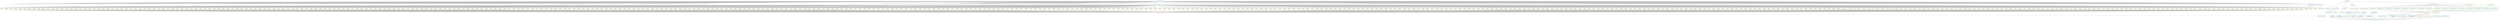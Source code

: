 digraph snakemake_dag {
    graph[bgcolor=white, margin=0];
    node[shape=box, style=rounded, fontname=sans,                 fontsize=10, penwidth=2];
    edge[penwidth=2, color=grey];
	0[label = "final", color = "0.43 0.6 0.85", style="rounded"];
	1[label = "treeify\ncell_line: artificial", color = "0.56 0.6 0.85", style="rounded"];
	2[label = "run_artificial", color = "0.22 0.6 0.85", style="rounded"];
	3[label = "prepare_artificial", color = "0.50 0.6 0.85", style="rounded"];
	4[label = "uncompress", color = "0.00 0.6 0.85", style="rounded"];
	5[label = "prepare_artificial_calibrate", color = "0.54 0.6 0.85", style="rounded"];
	6[label = "treeify\ncell_line: artificial_calibrate", color = "0.56 0.6 0.85", style="rounded"];
	7[label = "run_multovl_on_artificial", color = "0.59 0.6 0.85", style="rounded"];
	8[label = "ologram_depth_analysis_plot", color = "0.38 0.6 0.85", style="rounded"];
	9[label = "ologram_depth_analysis", color = "0.20 0.6 0.85", style="rounded"];
	10[label = "depth_minibatch_small", color = "0.49 0.6 0.85", style="rounded"];
	11[label = "prepare_artificial_fine", color = "0.52 0.6 0.85", style="rounded"];
	12[label = "depth_minibatch_medium", color = "0.65 0.6 0.85", style="rounded"];
	13[label = "depth_minibatch_large", color = "0.29 0.6 0.85", style="rounded"];
	14[label = "depth_merge_runs", color = "0.02 0.6 0.85", style="rounded"];
	15[label = "depth_true\ni: 0", color = "0.13 0.6 0.85", style="rounded"];
	16[label = "depth_true\ni: 1", color = "0.13 0.6 0.85", style="rounded"];
	17[label = "depth_true\ni: 2", color = "0.13 0.6 0.85", style="rounded"];
	18[label = "depth_true\ni: 3", color = "0.13 0.6 0.85", style="rounded"];
	19[label = "depth_true\ni: 4", color = "0.13 0.6 0.85", style="rounded"];
	20[label = "depth_true\ni: 5", color = "0.13 0.6 0.85", style="rounded"];
	21[label = "depth_true\ni: 6", color = "0.13 0.6 0.85", style="rounded"];
	22[label = "depth_true\ni: 7", color = "0.13 0.6 0.85", style="rounded"];
	23[label = "depth_true\ni: 8", color = "0.13 0.6 0.85", style="rounded"];
	24[label = "depth_true\ni: 9", color = "0.13 0.6 0.85", style="rounded"];
	25[label = "depth_true\ni: 10", color = "0.13 0.6 0.85", style="rounded"];
	26[label = "depth_true\ni: 11", color = "0.13 0.6 0.85", style="rounded"];
	27[label = "depth_true\ni: 12", color = "0.13 0.6 0.85", style="rounded"];
	28[label = "depth_true\ni: 13", color = "0.13 0.6 0.85", style="rounded"];
	29[label = "depth_true\ni: 14", color = "0.13 0.6 0.85", style="rounded"];
	30[label = "depth_true\ni: 15", color = "0.13 0.6 0.85", style="rounded"];
	31[label = "depth_true\ni: 16", color = "0.13 0.6 0.85", style="rounded"];
	32[label = "depth_true\ni: 17", color = "0.13 0.6 0.85", style="rounded"];
	33[label = "depth_true\ni: 18", color = "0.13 0.6 0.85", style="rounded"];
	34[label = "depth_true\ni: 19", color = "0.13 0.6 0.85", style="rounded"];
	35[label = "depth_true\ni: 20", color = "0.13 0.6 0.85", style="rounded"];
	36[label = "depth_true\ni: 21", color = "0.13 0.6 0.85", style="rounded"];
	37[label = "depth_true\ni: 22", color = "0.13 0.6 0.85", style="rounded"];
	38[label = "depth_true\ni: 23", color = "0.13 0.6 0.85", style="rounded"];
	39[label = "depth_true\ni: 24", color = "0.13 0.6 0.85", style="rounded"];
	40[label = "depth_true\ni: 25", color = "0.13 0.6 0.85", style="rounded"];
	41[label = "depth_true\ni: 26", color = "0.13 0.6 0.85", style="rounded"];
	42[label = "depth_true\ni: 27", color = "0.13 0.6 0.85", style="rounded"];
	43[label = "depth_true\ni: 28", color = "0.13 0.6 0.85", style="rounded"];
	44[label = "depth_true\ni: 29", color = "0.13 0.6 0.85", style="rounded"];
	45[label = "depth_true\ni: 30", color = "0.13 0.6 0.85", style="rounded"];
	46[label = "depth_true\ni: 31", color = "0.13 0.6 0.85", style="rounded"];
	47[label = "depth_true\ni: 32", color = "0.13 0.6 0.85", style="rounded"];
	48[label = "depth_true\ni: 33", color = "0.13 0.6 0.85", style="rounded"];
	49[label = "depth_true\ni: 34", color = "0.13 0.6 0.85", style="rounded"];
	50[label = "depth_true\ni: 35", color = "0.13 0.6 0.85", style="rounded"];
	51[label = "depth_true\ni: 36", color = "0.13 0.6 0.85", style="rounded"];
	52[label = "depth_true\ni: 37", color = "0.13 0.6 0.85", style="rounded"];
	53[label = "depth_true\ni: 38", color = "0.13 0.6 0.85", style="rounded"];
	54[label = "depth_true\ni: 39", color = "0.13 0.6 0.85", style="rounded"];
	55[label = "depth_true\ni: 40", color = "0.13 0.6 0.85", style="rounded"];
	56[label = "depth_true\ni: 41", color = "0.13 0.6 0.85", style="rounded"];
	57[label = "depth_true\ni: 42", color = "0.13 0.6 0.85", style="rounded"];
	58[label = "depth_true\ni: 43", color = "0.13 0.6 0.85", style="rounded"];
	59[label = "depth_true\ni: 44", color = "0.13 0.6 0.85", style="rounded"];
	60[label = "depth_true\ni: 45", color = "0.13 0.6 0.85", style="rounded"];
	61[label = "depth_true\ni: 46", color = "0.13 0.6 0.85", style="rounded"];
	62[label = "depth_true\ni: 47", color = "0.13 0.6 0.85", style="rounded"];
	63[label = "depth_true\ni: 48", color = "0.13 0.6 0.85", style="rounded"];
	64[label = "depth_true\ni: 49", color = "0.13 0.6 0.85", style="rounded"];
	65[label = "depth_true\ni: 50", color = "0.13 0.6 0.85", style="rounded"];
	66[label = "depth_true\ni: 51", color = "0.13 0.6 0.85", style="rounded"];
	67[label = "depth_true\ni: 52", color = "0.13 0.6 0.85", style="rounded"];
	68[label = "depth_true\ni: 53", color = "0.13 0.6 0.85", style="rounded"];
	69[label = "depth_true\ni: 54", color = "0.13 0.6 0.85", style="rounded"];
	70[label = "depth_true\ni: 55", color = "0.13 0.6 0.85", style="rounded"];
	71[label = "depth_true\ni: 56", color = "0.13 0.6 0.85", style="rounded"];
	72[label = "depth_true\ni: 57", color = "0.13 0.6 0.85", style="rounded"];
	73[label = "depth_true\ni: 58", color = "0.13 0.6 0.85", style="rounded"];
	74[label = "depth_true\ni: 59", color = "0.13 0.6 0.85", style="rounded"];
	75[label = "depth_true\ni: 60", color = "0.13 0.6 0.85", style="rounded"];
	76[label = "depth_true\ni: 61", color = "0.13 0.6 0.85", style="rounded"];
	77[label = "depth_true\ni: 62", color = "0.13 0.6 0.85", style="rounded"];
	78[label = "depth_true\ni: 63", color = "0.13 0.6 0.85", style="rounded"];
	79[label = "depth_true\ni: 64", color = "0.13 0.6 0.85", style="rounded"];
	80[label = "depth_true\ni: 65", color = "0.13 0.6 0.85", style="rounded"];
	81[label = "depth_true\ni: 66", color = "0.13 0.6 0.85", style="rounded"];
	82[label = "depth_true\ni: 67", color = "0.13 0.6 0.85", style="rounded"];
	83[label = "depth_true\ni: 68", color = "0.13 0.6 0.85", style="rounded"];
	84[label = "depth_true\ni: 69", color = "0.13 0.6 0.85", style="rounded"];
	85[label = "depth_true\ni: 70", color = "0.13 0.6 0.85", style="rounded"];
	86[label = "depth_true\ni: 71", color = "0.13 0.6 0.85", style="rounded"];
	87[label = "depth_true\ni: 72", color = "0.13 0.6 0.85", style="rounded"];
	88[label = "depth_true\ni: 73", color = "0.13 0.6 0.85", style="rounded"];
	89[label = "depth_true\ni: 74", color = "0.13 0.6 0.85", style="rounded"];
	90[label = "depth_true\ni: 75", color = "0.13 0.6 0.85", style="rounded"];
	91[label = "depth_true\ni: 76", color = "0.13 0.6 0.85", style="rounded"];
	92[label = "depth_true\ni: 77", color = "0.13 0.6 0.85", style="rounded"];
	93[label = "depth_true\ni: 78", color = "0.13 0.6 0.85", style="rounded"];
	94[label = "depth_true\ni: 79", color = "0.13 0.6 0.85", style="rounded"];
	95[label = "depth_true\ni: 80", color = "0.13 0.6 0.85", style="rounded"];
	96[label = "depth_true\ni: 81", color = "0.13 0.6 0.85", style="rounded"];
	97[label = "depth_true\ni: 82", color = "0.13 0.6 0.85", style="rounded"];
	98[label = "depth_true\ni: 83", color = "0.13 0.6 0.85", style="rounded"];
	99[label = "depth_true\ni: 84", color = "0.13 0.6 0.85", style="rounded"];
	100[label = "depth_true\ni: 85", color = "0.13 0.6 0.85", style="rounded"];
	101[label = "depth_true\ni: 86", color = "0.13 0.6 0.85", style="rounded"];
	102[label = "depth_true\ni: 87", color = "0.13 0.6 0.85", style="rounded"];
	103[label = "depth_true\ni: 88", color = "0.13 0.6 0.85", style="rounded"];
	104[label = "depth_true\ni: 89", color = "0.13 0.6 0.85", style="rounded"];
	105[label = "depth_true\ni: 90", color = "0.13 0.6 0.85", style="rounded"];
	106[label = "depth_true\ni: 91", color = "0.13 0.6 0.85", style="rounded"];
	107[label = "depth_true\ni: 92", color = "0.13 0.6 0.85", style="rounded"];
	108[label = "depth_true\ni: 93", color = "0.13 0.6 0.85", style="rounded"];
	109[label = "depth_true\ni: 94", color = "0.13 0.6 0.85", style="rounded"];
	110[label = "depth_true\ni: 95", color = "0.13 0.6 0.85", style="rounded"];
	111[label = "depth_true\ni: 96", color = "0.13 0.6 0.85", style="rounded"];
	112[label = "depth_true\ni: 97", color = "0.13 0.6 0.85", style="rounded"];
	113[label = "depth_true\ni: 98", color = "0.13 0.6 0.85", style="rounded"];
	114[label = "depth_true\ni: 99", color = "0.13 0.6 0.85", style="rounded"];
	115[label = "depth_true\ni: 100", color = "0.13 0.6 0.85", style="rounded"];
	116[label = "depth_true\ni: 101", color = "0.13 0.6 0.85", style="rounded"];
	117[label = "depth_true\ni: 102", color = "0.13 0.6 0.85", style="rounded"];
	118[label = "depth_true\ni: 103", color = "0.13 0.6 0.85", style="rounded"];
	119[label = "depth_true\ni: 104", color = "0.13 0.6 0.85", style="rounded"];
	120[label = "depth_true\ni: 105", color = "0.13 0.6 0.85", style="rounded"];
	121[label = "depth_true\ni: 106", color = "0.13 0.6 0.85", style="rounded"];
	122[label = "depth_true\ni: 107", color = "0.13 0.6 0.85", style="rounded"];
	123[label = "depth_true\ni: 108", color = "0.13 0.6 0.85", style="rounded"];
	124[label = "depth_true\ni: 109", color = "0.13 0.6 0.85", style="rounded"];
	125[label = "depth_true\ni: 110", color = "0.13 0.6 0.85", style="rounded"];
	126[label = "depth_true\ni: 111", color = "0.13 0.6 0.85", style="rounded"];
	127[label = "depth_true\ni: 112", color = "0.13 0.6 0.85", style="rounded"];
	128[label = "depth_true\ni: 113", color = "0.13 0.6 0.85", style="rounded"];
	129[label = "depth_true\ni: 114", color = "0.13 0.6 0.85", style="rounded"];
	130[label = "depth_true\ni: 115", color = "0.13 0.6 0.85", style="rounded"];
	131[label = "depth_true\ni: 116", color = "0.13 0.6 0.85", style="rounded"];
	132[label = "depth_true\ni: 117", color = "0.13 0.6 0.85", style="rounded"];
	133[label = "depth_true\ni: 118", color = "0.13 0.6 0.85", style="rounded"];
	134[label = "depth_true\ni: 119", color = "0.13 0.6 0.85", style="rounded"];
	135[label = "depth_true\ni: 120", color = "0.13 0.6 0.85", style="rounded"];
	136[label = "depth_true\ni: 121", color = "0.13 0.6 0.85", style="rounded"];
	137[label = "depth_true\ni: 122", color = "0.13 0.6 0.85", style="rounded"];
	138[label = "depth_true\ni: 123", color = "0.13 0.6 0.85", style="rounded"];
	139[label = "depth_true\ni: 124", color = "0.13 0.6 0.85", style="rounded"];
	140[label = "depth_true\ni: 125", color = "0.13 0.6 0.85", style="rounded"];
	141[label = "depth_true\ni: 126", color = "0.13 0.6 0.85", style="rounded"];
	142[label = "depth_true\ni: 127", color = "0.13 0.6 0.85", style="rounded"];
	143[label = "depth_true\ni: 128", color = "0.13 0.6 0.85", style="rounded"];
	144[label = "depth_true\ni: 129", color = "0.13 0.6 0.85", style="rounded"];
	145[label = "depth_true\ni: 130", color = "0.13 0.6 0.85", style="rounded"];
	146[label = "depth_true\ni: 131", color = "0.13 0.6 0.85", style="rounded"];
	147[label = "depth_true\ni: 132", color = "0.13 0.6 0.85", style="rounded"];
	148[label = "depth_true\ni: 133", color = "0.13 0.6 0.85", style="rounded"];
	149[label = "depth_true\ni: 134", color = "0.13 0.6 0.85", style="rounded"];
	150[label = "depth_true\ni: 135", color = "0.13 0.6 0.85", style="rounded"];
	151[label = "depth_true\ni: 136", color = "0.13 0.6 0.85", style="rounded"];
	152[label = "depth_true\ni: 137", color = "0.13 0.6 0.85", style="rounded"];
	153[label = "depth_true\ni: 138", color = "0.13 0.6 0.85", style="rounded"];
	154[label = "depth_true\ni: 139", color = "0.13 0.6 0.85", style="rounded"];
	155[label = "depth_true\ni: 140", color = "0.13 0.6 0.85", style="rounded"];
	156[label = "depth_true\ni: 141", color = "0.13 0.6 0.85", style="rounded"];
	157[label = "depth_true\ni: 142", color = "0.13 0.6 0.85", style="rounded"];
	158[label = "depth_true\ni: 143", color = "0.13 0.6 0.85", style="rounded"];
	159[label = "depth_true\ni: 144", color = "0.13 0.6 0.85", style="rounded"];
	160[label = "depth_true\ni: 145", color = "0.13 0.6 0.85", style="rounded"];
	161[label = "depth_true\ni: 146", color = "0.13 0.6 0.85", style="rounded"];
	162[label = "depth_true\ni: 147", color = "0.13 0.6 0.85", style="rounded"];
	163[label = "depth_true\ni: 148", color = "0.13 0.6 0.85", style="rounded"];
	164[label = "depth_true\ni: 149", color = "0.13 0.6 0.85", style="rounded"];
	165[label = "depth_true\ni: 150", color = "0.13 0.6 0.85", style="rounded"];
	166[label = "depth_true\ni: 151", color = "0.13 0.6 0.85", style="rounded"];
	167[label = "depth_true\ni: 152", color = "0.13 0.6 0.85", style="rounded"];
	168[label = "depth_true\ni: 153", color = "0.13 0.6 0.85", style="rounded"];
	169[label = "depth_true\ni: 154", color = "0.13 0.6 0.85", style="rounded"];
	170[label = "depth_true\ni: 155", color = "0.13 0.6 0.85", style="rounded"];
	171[label = "depth_true\ni: 156", color = "0.13 0.6 0.85", style="rounded"];
	172[label = "depth_true\ni: 157", color = "0.13 0.6 0.85", style="rounded"];
	173[label = "depth_true\ni: 158", color = "0.13 0.6 0.85", style="rounded"];
	174[label = "depth_true\ni: 159", color = "0.13 0.6 0.85", style="rounded"];
	175[label = "depth_true\ni: 160", color = "0.13 0.6 0.85", style="rounded"];
	176[label = "depth_true\ni: 161", color = "0.13 0.6 0.85", style="rounded"];
	177[label = "depth_true\ni: 162", color = "0.13 0.6 0.85", style="rounded"];
	178[label = "depth_true\ni: 163", color = "0.13 0.6 0.85", style="rounded"];
	179[label = "depth_true\ni: 164", color = "0.13 0.6 0.85", style="rounded"];
	180[label = "depth_true\ni: 165", color = "0.13 0.6 0.85", style="rounded"];
	181[label = "depth_true\ni: 166", color = "0.13 0.6 0.85", style="rounded"];
	182[label = "depth_true\ni: 167", color = "0.13 0.6 0.85", style="rounded"];
	183[label = "depth_true\ni: 168", color = "0.13 0.6 0.85", style="rounded"];
	184[label = "depth_true\ni: 169", color = "0.13 0.6 0.85", style="rounded"];
	185[label = "depth_true\ni: 170", color = "0.13 0.6 0.85", style="rounded"];
	186[label = "depth_true\ni: 171", color = "0.13 0.6 0.85", style="rounded"];
	187[label = "depth_true\ni: 172", color = "0.13 0.6 0.85", style="rounded"];
	188[label = "depth_true\ni: 173", color = "0.13 0.6 0.85", style="rounded"];
	189[label = "depth_true\ni: 174", color = "0.13 0.6 0.85", style="rounded"];
	190[label = "depth_true\ni: 175", color = "0.13 0.6 0.85", style="rounded"];
	191[label = "depth_true\ni: 176", color = "0.13 0.6 0.85", style="rounded"];
	192[label = "depth_true\ni: 177", color = "0.13 0.6 0.85", style="rounded"];
	193[label = "depth_true\ni: 178", color = "0.13 0.6 0.85", style="rounded"];
	194[label = "depth_true\ni: 179", color = "0.13 0.6 0.85", style="rounded"];
	195[label = "depth_true\ni: 180", color = "0.13 0.6 0.85", style="rounded"];
	196[label = "depth_true\ni: 181", color = "0.13 0.6 0.85", style="rounded"];
	197[label = "depth_true\ni: 182", color = "0.13 0.6 0.85", style="rounded"];
	198[label = "depth_true\ni: 183", color = "0.13 0.6 0.85", style="rounded"];
	199[label = "depth_true\ni: 184", color = "0.13 0.6 0.85", style="rounded"];
	200[label = "depth_true\ni: 185", color = "0.13 0.6 0.85", style="rounded"];
	201[label = "depth_true\ni: 186", color = "0.13 0.6 0.85", style="rounded"];
	202[label = "depth_true\ni: 187", color = "0.13 0.6 0.85", style="rounded"];
	203[label = "depth_true\ni: 188", color = "0.13 0.6 0.85", style="rounded"];
	204[label = "depth_true\ni: 189", color = "0.13 0.6 0.85", style="rounded"];
	205[label = "depth_true\ni: 190", color = "0.13 0.6 0.85", style="rounded"];
	206[label = "depth_true\ni: 191", color = "0.13 0.6 0.85", style="rounded"];
	207[label = "depth_true\ni: 192", color = "0.13 0.6 0.85", style="rounded"];
	208[label = "depth_true\ni: 193", color = "0.13 0.6 0.85", style="rounded"];
	209[label = "depth_true\ni: 194", color = "0.13 0.6 0.85", style="rounded"];
	210[label = "depth_true\ni: 195", color = "0.13 0.6 0.85", style="rounded"];
	211[label = "depth_true\ni: 196", color = "0.13 0.6 0.85", style="rounded"];
	212[label = "depth_true\ni: 197", color = "0.13 0.6 0.85", style="rounded"];
	213[label = "depth_true\ni: 198", color = "0.13 0.6 0.85", style="rounded"];
	214[label = "depth_true\ni: 199", color = "0.13 0.6 0.85", style="rounded"];
	215[label = "depth_true\ni: 200", color = "0.13 0.6 0.85", style="rounded"];
	216[label = "depth_true\ni: 201", color = "0.13 0.6 0.85", style="rounded"];
	217[label = "depth_true\ni: 202", color = "0.13 0.6 0.85", style="rounded"];
	218[label = "depth_true\ni: 203", color = "0.13 0.6 0.85", style="rounded"];
	219[label = "depth_true\ni: 204", color = "0.13 0.6 0.85", style="rounded"];
	220[label = "depth_true\ni: 205", color = "0.13 0.6 0.85", style="rounded"];
	221[label = "depth_true\ni: 206", color = "0.13 0.6 0.85", style="rounded"];
	222[label = "depth_true\ni: 207", color = "0.13 0.6 0.85", style="rounded"];
	223[label = "depth_true\ni: 208", color = "0.13 0.6 0.85", style="rounded"];
	224[label = "depth_true\ni: 209", color = "0.13 0.6 0.85", style="rounded"];
	225[label = "depth_true\ni: 210", color = "0.13 0.6 0.85", style="rounded"];
	226[label = "depth_true\ni: 211", color = "0.13 0.6 0.85", style="rounded"];
	227[label = "depth_true\ni: 212", color = "0.13 0.6 0.85", style="rounded"];
	228[label = "depth_true\ni: 213", color = "0.13 0.6 0.85", style="rounded"];
	229[label = "depth_true\ni: 214", color = "0.13 0.6 0.85", style="rounded"];
	230[label = "depth_true\ni: 215", color = "0.13 0.6 0.85", style="rounded"];
	231[label = "depth_true\ni: 216", color = "0.13 0.6 0.85", style="rounded"];
	232[label = "depth_true\ni: 217", color = "0.13 0.6 0.85", style="rounded"];
	233[label = "depth_true\ni: 218", color = "0.13 0.6 0.85", style="rounded"];
	234[label = "depth_true\ni: 219", color = "0.13 0.6 0.85", style="rounded"];
	235[label = "depth_true\ni: 220", color = "0.13 0.6 0.85", style="rounded"];
	236[label = "depth_true\ni: 221", color = "0.13 0.6 0.85", style="rounded"];
	237[label = "depth_true\ni: 222", color = "0.13 0.6 0.85", style="rounded"];
	238[label = "depth_true\ni: 223", color = "0.13 0.6 0.85", style="rounded"];
	239[label = "depth_true\ni: 224", color = "0.13 0.6 0.85", style="rounded"];
	240[label = "depth_true\ni: 225", color = "0.13 0.6 0.85", style="rounded"];
	241[label = "depth_true\ni: 226", color = "0.13 0.6 0.85", style="rounded"];
	242[label = "depth_true\ni: 227", color = "0.13 0.6 0.85", style="rounded"];
	243[label = "depth_true\ni: 228", color = "0.13 0.6 0.85", style="rounded"];
	244[label = "depth_true\ni: 229", color = "0.13 0.6 0.85", style="rounded"];
	245[label = "depth_true\ni: 230", color = "0.13 0.6 0.85", style="rounded"];
	246[label = "depth_true\ni: 231", color = "0.13 0.6 0.85", style="rounded"];
	247[label = "depth_true\ni: 232", color = "0.13 0.6 0.85", style="rounded"];
	248[label = "depth_true\ni: 233", color = "0.13 0.6 0.85", style="rounded"];
	249[label = "depth_true\ni: 234", color = "0.13 0.6 0.85", style="rounded"];
	250[label = "depth_true\ni: 235", color = "0.13 0.6 0.85", style="rounded"];
	251[label = "depth_true\ni: 236", color = "0.13 0.6 0.85", style="rounded"];
	252[label = "depth_true\ni: 237", color = "0.13 0.6 0.85", style="rounded"];
	253[label = "depth_true\ni: 238", color = "0.13 0.6 0.85", style="rounded"];
	254[label = "depth_true\ni: 239", color = "0.13 0.6 0.85", style="rounded"];
	255[label = "depth_true\ni: 240", color = "0.13 0.6 0.85", style="rounded"];
	256[label = "depth_true\ni: 241", color = "0.13 0.6 0.85", style="rounded"];
	257[label = "depth_true\ni: 242", color = "0.13 0.6 0.85", style="rounded"];
	258[label = "depth_true\ni: 243", color = "0.13 0.6 0.85", style="rounded"];
	259[label = "depth_true\ni: 244", color = "0.13 0.6 0.85", style="rounded"];
	260[label = "depth_true\ni: 245", color = "0.13 0.6 0.85", style="rounded"];
	261[label = "depth_true\ni: 246", color = "0.13 0.6 0.85", style="rounded"];
	262[label = "depth_true\ni: 247", color = "0.13 0.6 0.85", style="rounded"];
	263[label = "depth_true\ni: 248", color = "0.13 0.6 0.85", style="rounded"];
	264[label = "depth_true\ni: 249", color = "0.13 0.6 0.85", style="rounded"];
	265[label = "depth_true\ni: 250", color = "0.13 0.6 0.85", style="rounded"];
	266[label = "depth_true\ni: 251", color = "0.13 0.6 0.85", style="rounded"];
	267[label = "depth_true\ni: 252", color = "0.13 0.6 0.85", style="rounded"];
	268[label = "depth_true\ni: 253", color = "0.13 0.6 0.85", style="rounded"];
	269[label = "depth_true\ni: 254", color = "0.13 0.6 0.85", style="rounded"];
	270[label = "depth_true\ni: 255", color = "0.13 0.6 0.85", style="rounded"];
	271[label = "depth_true\ni: 256", color = "0.13 0.6 0.85", style="rounded"];
	272[label = "depth_true\ni: 257", color = "0.13 0.6 0.85", style="rounded"];
	273[label = "depth_true\ni: 258", color = "0.13 0.6 0.85", style="rounded"];
	274[label = "depth_true\ni: 259", color = "0.13 0.6 0.85", style="rounded"];
	275[label = "depth_true\ni: 260", color = "0.13 0.6 0.85", style="rounded"];
	276[label = "depth_true\ni: 261", color = "0.13 0.6 0.85", style="rounded"];
	277[label = "depth_true\ni: 262", color = "0.13 0.6 0.85", style="rounded"];
	278[label = "depth_true\ni: 263", color = "0.13 0.6 0.85", style="rounded"];
	279[label = "depth_true\ni: 264", color = "0.13 0.6 0.85", style="rounded"];
	280[label = "depth_true\ni: 265", color = "0.13 0.6 0.85", style="rounded"];
	281[label = "depth_true\ni: 266", color = "0.13 0.6 0.85", style="rounded"];
	282[label = "depth_true\ni: 267", color = "0.13 0.6 0.85", style="rounded"];
	283[label = "depth_true\ni: 268", color = "0.13 0.6 0.85", style="rounded"];
	284[label = "depth_true\ni: 269", color = "0.13 0.6 0.85", style="rounded"];
	285[label = "depth_true\ni: 270", color = "0.13 0.6 0.85", style="rounded"];
	286[label = "depth_true\ni: 271", color = "0.13 0.6 0.85", style="rounded"];
	287[label = "depth_true\ni: 272", color = "0.13 0.6 0.85", style="rounded"];
	288[label = "depth_true\ni: 273", color = "0.13 0.6 0.85", style="rounded"];
	289[label = "depth_true\ni: 274", color = "0.13 0.6 0.85", style="rounded"];
	290[label = "depth_true\ni: 275", color = "0.13 0.6 0.85", style="rounded"];
	291[label = "depth_true\ni: 276", color = "0.13 0.6 0.85", style="rounded"];
	292[label = "depth_true\ni: 277", color = "0.13 0.6 0.85", style="rounded"];
	293[label = "depth_true\ni: 278", color = "0.13 0.6 0.85", style="rounded"];
	294[label = "depth_true\ni: 279", color = "0.13 0.6 0.85", style="rounded"];
	295[label = "depth_true\ni: 280", color = "0.13 0.6 0.85", style="rounded"];
	296[label = "depth_true\ni: 281", color = "0.13 0.6 0.85", style="rounded"];
	297[label = "depth_true\ni: 282", color = "0.13 0.6 0.85", style="rounded"];
	298[label = "depth_true\ni: 283", color = "0.13 0.6 0.85", style="rounded"];
	299[label = "depth_true\ni: 284", color = "0.13 0.6 0.85", style="rounded"];
	300[label = "depth_true\ni: 285", color = "0.13 0.6 0.85", style="rounded"];
	301[label = "depth_true\ni: 286", color = "0.13 0.6 0.85", style="rounded"];
	302[label = "depth_true\ni: 287", color = "0.13 0.6 0.85", style="rounded"];
	303[label = "depth_true\ni: 288", color = "0.13 0.6 0.85", style="rounded"];
	304[label = "depth_true\ni: 289", color = "0.13 0.6 0.85", style="rounded"];
	305[label = "depth_true\ni: 290", color = "0.13 0.6 0.85", style="rounded"];
	306[label = "depth_true\ni: 291", color = "0.13 0.6 0.85", style="rounded"];
	307[label = "depth_true\ni: 292", color = "0.13 0.6 0.85", style="rounded"];
	308[label = "depth_true\ni: 293", color = "0.13 0.6 0.85", style="rounded"];
	309[label = "depth_true\ni: 294", color = "0.13 0.6 0.85", style="rounded"];
	310[label = "depth_true\ni: 295", color = "0.13 0.6 0.85", style="rounded"];
	311[label = "depth_true\ni: 296", color = "0.13 0.6 0.85", style="rounded"];
	312[label = "depth_true\ni: 297", color = "0.13 0.6 0.85", style="rounded"];
	313[label = "depth_true\ni: 298", color = "0.13 0.6 0.85", style="rounded"];
	314[label = "depth_true\ni: 299", color = "0.13 0.6 0.85", style="rounded"];
	315[label = "depth_true\ni: 300", color = "0.13 0.6 0.85", style="rounded"];
	316[label = "depth_true\ni: 301", color = "0.13 0.6 0.85", style="rounded"];
	317[label = "depth_true\ni: 302", color = "0.13 0.6 0.85", style="rounded"];
	318[label = "depth_true\ni: 303", color = "0.13 0.6 0.85", style="rounded"];
	319[label = "depth_true\ni: 304", color = "0.13 0.6 0.85", style="rounded"];
	320[label = "depth_true\ni: 305", color = "0.13 0.6 0.85", style="rounded"];
	321[label = "depth_true\ni: 306", color = "0.13 0.6 0.85", style="rounded"];
	322[label = "depth_true\ni: 307", color = "0.13 0.6 0.85", style="rounded"];
	323[label = "depth_true\ni: 308", color = "0.13 0.6 0.85", style="rounded"];
	324[label = "depth_true\ni: 309", color = "0.13 0.6 0.85", style="rounded"];
	325[label = "depth_true\ni: 310", color = "0.13 0.6 0.85", style="rounded"];
	326[label = "depth_true\ni: 311", color = "0.13 0.6 0.85", style="rounded"];
	327[label = "depth_true\ni: 312", color = "0.13 0.6 0.85", style="rounded"];
	328[label = "depth_true\ni: 313", color = "0.13 0.6 0.85", style="rounded"];
	329[label = "depth_true\ni: 314", color = "0.13 0.6 0.85", style="rounded"];
	330[label = "depth_true\ni: 315", color = "0.13 0.6 0.85", style="rounded"];
	331[label = "depth_true\ni: 316", color = "0.13 0.6 0.85", style="rounded"];
	332[label = "depth_true\ni: 317", color = "0.13 0.6 0.85", style="rounded"];
	333[label = "depth_true\ni: 318", color = "0.13 0.6 0.85", style="rounded"];
	334[label = "depth_true\ni: 319", color = "0.13 0.6 0.85", style="rounded"];
	335[label = "depth_true\ni: 320", color = "0.13 0.6 0.85", style="rounded"];
	336[label = "depth_true\ni: 321", color = "0.13 0.6 0.85", style="rounded"];
	337[label = "depth_true\ni: 322", color = "0.13 0.6 0.85", style="rounded"];
	338[label = "depth_true\ni: 323", color = "0.13 0.6 0.85", style="rounded"];
	339[label = "depth_true\ni: 324", color = "0.13 0.6 0.85", style="rounded"];
	340[label = "depth_true\ni: 325", color = "0.13 0.6 0.85", style="rounded"];
	341[label = "depth_true\ni: 326", color = "0.13 0.6 0.85", style="rounded"];
	342[label = "depth_true\ni: 327", color = "0.13 0.6 0.85", style="rounded"];
	343[label = "depth_true\ni: 328", color = "0.13 0.6 0.85", style="rounded"];
	344[label = "depth_true\ni: 329", color = "0.13 0.6 0.85", style="rounded"];
	345[label = "depth_true\ni: 330", color = "0.13 0.6 0.85", style="rounded"];
	346[label = "depth_true\ni: 331", color = "0.13 0.6 0.85", style="rounded"];
	347[label = "depth_true\ni: 332", color = "0.13 0.6 0.85", style="rounded"];
	348[label = "depth_true\ni: 333", color = "0.13 0.6 0.85", style="rounded"];
	349[label = "depth_true\ni: 334", color = "0.13 0.6 0.85", style="rounded"];
	350[label = "depth_true\ni: 335", color = "0.13 0.6 0.85", style="rounded"];
	351[label = "depth_true\ni: 336", color = "0.13 0.6 0.85", style="rounded"];
	352[label = "depth_true\ni: 337", color = "0.13 0.6 0.85", style="rounded"];
	353[label = "depth_true\ni: 338", color = "0.13 0.6 0.85", style="rounded"];
	354[label = "depth_true\ni: 339", color = "0.13 0.6 0.85", style="rounded"];
	355[label = "depth_true\ni: 340", color = "0.13 0.6 0.85", style="rounded"];
	356[label = "depth_true\ni: 341", color = "0.13 0.6 0.85", style="rounded"];
	357[label = "depth_true\ni: 342", color = "0.13 0.6 0.85", style="rounded"];
	358[label = "depth_true\ni: 343", color = "0.13 0.6 0.85", style="rounded"];
	359[label = "depth_true\ni: 344", color = "0.13 0.6 0.85", style="rounded"];
	360[label = "depth_true\ni: 345", color = "0.13 0.6 0.85", style="rounded"];
	361[label = "depth_true\ni: 346", color = "0.13 0.6 0.85", style="rounded"];
	362[label = "depth_true\ni: 347", color = "0.13 0.6 0.85", style="rounded"];
	363[label = "depth_true\ni: 348", color = "0.13 0.6 0.85", style="rounded"];
	364[label = "depth_true\ni: 349", color = "0.13 0.6 0.85", style="rounded"];
	365[label = "depth_true\ni: 350", color = "0.13 0.6 0.85", style="rounded"];
	366[label = "depth_true\ni: 351", color = "0.13 0.6 0.85", style="rounded"];
	367[label = "depth_true\ni: 352", color = "0.13 0.6 0.85", style="rounded"];
	368[label = "depth_true\ni: 353", color = "0.13 0.6 0.85", style="rounded"];
	369[label = "depth_true\ni: 354", color = "0.13 0.6 0.85", style="rounded"];
	370[label = "depth_true\ni: 355", color = "0.13 0.6 0.85", style="rounded"];
	371[label = "depth_true\ni: 356", color = "0.13 0.6 0.85", style="rounded"];
	372[label = "depth_true\ni: 357", color = "0.13 0.6 0.85", style="rounded"];
	373[label = "depth_true\ni: 358", color = "0.13 0.6 0.85", style="rounded"];
	374[label = "depth_true\ni: 359", color = "0.13 0.6 0.85", style="rounded"];
	375[label = "depth_true\ni: 360", color = "0.13 0.6 0.85", style="rounded"];
	376[label = "depth_true\ni: 361", color = "0.13 0.6 0.85", style="rounded"];
	377[label = "depth_true\ni: 362", color = "0.13 0.6 0.85", style="rounded"];
	378[label = "depth_true\ni: 363", color = "0.13 0.6 0.85", style="rounded"];
	379[label = "depth_true\ni: 364", color = "0.13 0.6 0.85", style="rounded"];
	380[label = "depth_true\ni: 365", color = "0.13 0.6 0.85", style="rounded"];
	381[label = "depth_true\ni: 366", color = "0.13 0.6 0.85", style="rounded"];
	382[label = "depth_true\ni: 367", color = "0.13 0.6 0.85", style="rounded"];
	383[label = "depth_true\ni: 368", color = "0.13 0.6 0.85", style="rounded"];
	384[label = "depth_true\ni: 369", color = "0.13 0.6 0.85", style="rounded"];
	385[label = "depth_true\ni: 370", color = "0.13 0.6 0.85", style="rounded"];
	386[label = "depth_true\ni: 371", color = "0.13 0.6 0.85", style="rounded"];
	387[label = "depth_true\ni: 372", color = "0.13 0.6 0.85", style="rounded"];
	388[label = "depth_true\ni: 373", color = "0.13 0.6 0.85", style="rounded"];
	389[label = "depth_true\ni: 374", color = "0.13 0.6 0.85", style="rounded"];
	390[label = "depth_true\ni: 375", color = "0.13 0.6 0.85", style="rounded"];
	391[label = "depth_true\ni: 376", color = "0.13 0.6 0.85", style="rounded"];
	392[label = "depth_true\ni: 377", color = "0.13 0.6 0.85", style="rounded"];
	393[label = "depth_true\ni: 378", color = "0.13 0.6 0.85", style="rounded"];
	394[label = "depth_true\ni: 379", color = "0.13 0.6 0.85", style="rounded"];
	395[label = "depth_true\ni: 380", color = "0.13 0.6 0.85", style="rounded"];
	396[label = "depth_true\ni: 381", color = "0.13 0.6 0.85", style="rounded"];
	397[label = "depth_true\ni: 382", color = "0.13 0.6 0.85", style="rounded"];
	398[label = "depth_true\ni: 383", color = "0.13 0.6 0.85", style="rounded"];
	399[label = "depth_true\ni: 384", color = "0.13 0.6 0.85", style="rounded"];
	400[label = "depth_true\ni: 385", color = "0.13 0.6 0.85", style="rounded"];
	401[label = "depth_true\ni: 386", color = "0.13 0.6 0.85", style="rounded"];
	402[label = "depth_true\ni: 387", color = "0.13 0.6 0.85", style="rounded"];
	403[label = "depth_true\ni: 388", color = "0.13 0.6 0.85", style="rounded"];
	404[label = "depth_true\ni: 389", color = "0.13 0.6 0.85", style="rounded"];
	405[label = "depth_true\ni: 390", color = "0.13 0.6 0.85", style="rounded"];
	406[label = "depth_true\ni: 391", color = "0.13 0.6 0.85", style="rounded"];
	407[label = "depth_true\ni: 392", color = "0.13 0.6 0.85", style="rounded"];
	408[label = "depth_true\ni: 393", color = "0.13 0.6 0.85", style="rounded"];
	409[label = "depth_true\ni: 394", color = "0.13 0.6 0.85", style="rounded"];
	410[label = "depth_true\ni: 395", color = "0.13 0.6 0.85", style="rounded"];
	411[label = "depth_true\ni: 396", color = "0.13 0.6 0.85", style="rounded"];
	412[label = "depth_true\ni: 397", color = "0.13 0.6 0.85", style="rounded"];
	413[label = "depth_true\ni: 398", color = "0.13 0.6 0.85", style="rounded"];
	414[label = "depth_true\ni: 399", color = "0.13 0.6 0.85", style="rounded"];
	415[label = "depth_true\ni: 400", color = "0.13 0.6 0.85", style="rounded"];
	416[label = "depth_true\ni: 401", color = "0.13 0.6 0.85", style="rounded"];
	417[label = "depth_true\ni: 402", color = "0.13 0.6 0.85", style="rounded"];
	418[label = "depth_true\ni: 403", color = "0.13 0.6 0.85", style="rounded"];
	419[label = "depth_true\ni: 404", color = "0.13 0.6 0.85", style="rounded"];
	420[label = "depth_true\ni: 405", color = "0.13 0.6 0.85", style="rounded"];
	421[label = "depth_true\ni: 406", color = "0.13 0.6 0.85", style="rounded"];
	422[label = "depth_true\ni: 407", color = "0.13 0.6 0.85", style="rounded"];
	423[label = "depth_true\ni: 408", color = "0.13 0.6 0.85", style="rounded"];
	424[label = "depth_true\ni: 409", color = "0.13 0.6 0.85", style="rounded"];
	425[label = "depth_true\ni: 410", color = "0.13 0.6 0.85", style="rounded"];
	426[label = "depth_true\ni: 411", color = "0.13 0.6 0.85", style="rounded"];
	427[label = "depth_true\ni: 412", color = "0.13 0.6 0.85", style="rounded"];
	428[label = "depth_true\ni: 413", color = "0.13 0.6 0.85", style="rounded"];
	429[label = "depth_true\ni: 414", color = "0.13 0.6 0.85", style="rounded"];
	430[label = "depth_true\ni: 415", color = "0.13 0.6 0.85", style="rounded"];
	431[label = "depth_true\ni: 416", color = "0.13 0.6 0.85", style="rounded"];
	432[label = "depth_true\ni: 417", color = "0.13 0.6 0.85", style="rounded"];
	433[label = "depth_true\ni: 418", color = "0.13 0.6 0.85", style="rounded"];
	434[label = "depth_true\ni: 419", color = "0.13 0.6 0.85", style="rounded"];
	435[label = "depth_true\ni: 420", color = "0.13 0.6 0.85", style="rounded"];
	436[label = "depth_true\ni: 421", color = "0.13 0.6 0.85", style="rounded"];
	437[label = "depth_true\ni: 422", color = "0.13 0.6 0.85", style="rounded"];
	438[label = "depth_true\ni: 423", color = "0.13 0.6 0.85", style="rounded"];
	439[label = "depth_true\ni: 424", color = "0.13 0.6 0.85", style="rounded"];
	440[label = "depth_true\ni: 425", color = "0.13 0.6 0.85", style="rounded"];
	441[label = "depth_true\ni: 426", color = "0.13 0.6 0.85", style="rounded"];
	442[label = "depth_true\ni: 427", color = "0.13 0.6 0.85", style="rounded"];
	443[label = "depth_true\ni: 428", color = "0.13 0.6 0.85", style="rounded"];
	444[label = "depth_true\ni: 429", color = "0.13 0.6 0.85", style="rounded"];
	445[label = "depth_true\ni: 430", color = "0.13 0.6 0.85", style="rounded"];
	446[label = "depth_true\ni: 431", color = "0.13 0.6 0.85", style="rounded"];
	447[label = "depth_true\ni: 432", color = "0.13 0.6 0.85", style="rounded"];
	448[label = "depth_true\ni: 433", color = "0.13 0.6 0.85", style="rounded"];
	449[label = "depth_true\ni: 434", color = "0.13 0.6 0.85", style="rounded"];
	450[label = "depth_true\ni: 435", color = "0.13 0.6 0.85", style="rounded"];
	451[label = "depth_true\ni: 436", color = "0.13 0.6 0.85", style="rounded"];
	452[label = "depth_true\ni: 437", color = "0.13 0.6 0.85", style="rounded"];
	453[label = "depth_true\ni: 438", color = "0.13 0.6 0.85", style="rounded"];
	454[label = "depth_true\ni: 439", color = "0.13 0.6 0.85", style="rounded"];
	455[label = "depth_true\ni: 440", color = "0.13 0.6 0.85", style="rounded"];
	456[label = "depth_true\ni: 441", color = "0.13 0.6 0.85", style="rounded"];
	457[label = "depth_true\ni: 442", color = "0.13 0.6 0.85", style="rounded"];
	458[label = "depth_true\ni: 443", color = "0.13 0.6 0.85", style="rounded"];
	459[label = "depth_true\ni: 444", color = "0.13 0.6 0.85", style="rounded"];
	460[label = "depth_true\ni: 445", color = "0.13 0.6 0.85", style="rounded"];
	461[label = "depth_true\ni: 446", color = "0.13 0.6 0.85", style="rounded"];
	462[label = "depth_true\ni: 447", color = "0.13 0.6 0.85", style="rounded"];
	463[label = "depth_true\ni: 448", color = "0.13 0.6 0.85", style="rounded"];
	464[label = "depth_true\ni: 449", color = "0.13 0.6 0.85", style="rounded"];
	465[label = "depth_true\ni: 450", color = "0.13 0.6 0.85", style="rounded"];
	466[label = "depth_true\ni: 451", color = "0.13 0.6 0.85", style="rounded"];
	467[label = "depth_true\ni: 452", color = "0.13 0.6 0.85", style="rounded"];
	468[label = "depth_true\ni: 453", color = "0.13 0.6 0.85", style="rounded"];
	469[label = "depth_true\ni: 454", color = "0.13 0.6 0.85", style="rounded"];
	470[label = "depth_true\ni: 455", color = "0.13 0.6 0.85", style="rounded"];
	471[label = "depth_true\ni: 456", color = "0.13 0.6 0.85", style="rounded"];
	472[label = "depth_true\ni: 457", color = "0.13 0.6 0.85", style="rounded"];
	473[label = "depth_true\ni: 458", color = "0.13 0.6 0.85", style="rounded"];
	474[label = "depth_true\ni: 459", color = "0.13 0.6 0.85", style="rounded"];
	475[label = "depth_true\ni: 460", color = "0.13 0.6 0.85", style="rounded"];
	476[label = "depth_true\ni: 461", color = "0.13 0.6 0.85", style="rounded"];
	477[label = "depth_true\ni: 462", color = "0.13 0.6 0.85", style="rounded"];
	478[label = "depth_true\ni: 463", color = "0.13 0.6 0.85", style="rounded"];
	479[label = "depth_true\ni: 464", color = "0.13 0.6 0.85", style="rounded"];
	480[label = "depth_true\ni: 465", color = "0.13 0.6 0.85", style="rounded"];
	481[label = "depth_true\ni: 466", color = "0.13 0.6 0.85", style="rounded"];
	482[label = "depth_true\ni: 467", color = "0.13 0.6 0.85", style="rounded"];
	483[label = "depth_true\ni: 468", color = "0.13 0.6 0.85", style="rounded"];
	484[label = "depth_true\ni: 469", color = "0.13 0.6 0.85", style="rounded"];
	485[label = "depth_true\ni: 470", color = "0.13 0.6 0.85", style="rounded"];
	486[label = "depth_true\ni: 471", color = "0.13 0.6 0.85", style="rounded"];
	487[label = "depth_true\ni: 472", color = "0.13 0.6 0.85", style="rounded"];
	488[label = "depth_true\ni: 473", color = "0.13 0.6 0.85", style="rounded"];
	489[label = "depth_true\ni: 474", color = "0.13 0.6 0.85", style="rounded"];
	490[label = "depth_true\ni: 475", color = "0.13 0.6 0.85", style="rounded"];
	491[label = "depth_true\ni: 476", color = "0.13 0.6 0.85", style="rounded"];
	492[label = "depth_true\ni: 477", color = "0.13 0.6 0.85", style="rounded"];
	493[label = "depth_true\ni: 478", color = "0.13 0.6 0.85", style="rounded"];
	494[label = "depth_true\ni: 479", color = "0.13 0.6 0.85", style="rounded"];
	495[label = "depth_true\ni: 480", color = "0.13 0.6 0.85", style="rounded"];
	496[label = "depth_true\ni: 481", color = "0.13 0.6 0.85", style="rounded"];
	497[label = "depth_true\ni: 482", color = "0.13 0.6 0.85", style="rounded"];
	498[label = "depth_true\ni: 483", color = "0.13 0.6 0.85", style="rounded"];
	499[label = "depth_true\ni: 484", color = "0.13 0.6 0.85", style="rounded"];
	500[label = "depth_true\ni: 485", color = "0.13 0.6 0.85", style="rounded"];
	501[label = "depth_true\ni: 486", color = "0.13 0.6 0.85", style="rounded"];
	502[label = "depth_true\ni: 487", color = "0.13 0.6 0.85", style="rounded"];
	503[label = "depth_true\ni: 488", color = "0.13 0.6 0.85", style="rounded"];
	504[label = "depth_true\ni: 489", color = "0.13 0.6 0.85", style="rounded"];
	505[label = "depth_true\ni: 490", color = "0.13 0.6 0.85", style="rounded"];
	506[label = "depth_true\ni: 491", color = "0.13 0.6 0.85", style="rounded"];
	507[label = "depth_true\ni: 492", color = "0.13 0.6 0.85", style="rounded"];
	508[label = "depth_true\ni: 493", color = "0.13 0.6 0.85", style="rounded"];
	509[label = "depth_true\ni: 494", color = "0.13 0.6 0.85", style="rounded"];
	510[label = "depth_true\ni: 495", color = "0.13 0.6 0.85", style="rounded"];
	511[label = "depth_true\ni: 496", color = "0.13 0.6 0.85", style="rounded"];
	512[label = "depth_true\ni: 497", color = "0.13 0.6 0.85", style="rounded"];
	513[label = "depth_true\ni: 498", color = "0.13 0.6 0.85", style="rounded"];
	514[label = "depth_true\ni: 499", color = "0.13 0.6 0.85", style="rounded"];
	515[label = "bad_fit", color = "0.31 0.6 0.85", style="rounded"];
	516[label = "depth_true_histogram", color = "0.23 0.6 0.85", style="rounded"];
	517[label = "beta_precision_mom", color = "0.47 0.6 0.85", style="rounded"];
	518[label = "treeify\ncell_line: mcf7", color = "0.56 0.6 0.85", style="rounded"];
	519[label = "compute_combi_enrichment_mcf7", color = "0.14 0.6 0.85", style="rounded"];
	520[label = "prepare_incl", color = "0.05 0.6 0.85", style="rounded"];
	521[label = "treeify\ncell_line: mcf7_filtered", color = "0.56 0.6 0.85", style="rounded"];
	522[label = "compute_mcf7_modl_selection", color = "0.11 0.6 0.85", style="rounded"];
	523[label = "treeify\ncell_line: mcf7_manual", color = "0.56 0.6 0.85", style="rounded"];
	524[label = "mcf7_manual_filtering", color = "0.40 0.6 0.85", style="rounded"];
	525[label = "treeify\ncell_line: mcf7_full_dhs", color = "0.56 0.6 0.85", style="rounded"];
	526[label = "mcf7_full_dhs", color = "0.04 0.6 0.85", style="rounded"];
	527[label = "ologram_sc_atac_seq_analysis", color = "0.36 0.6 0.85", style="rounded"];
	528[label = "ologram_sc_atac_seq_merge_runs", color = "0.09 0.6 0.85", style="rounded"];
	529[label = "run_ologram_sc_atac_seq\ni: 0", color = "0.34 0.6 0.85", style="rounded"];
	530[label = "prepare_sc_atac_seq_bedfiles", color = "0.63 0.6 0.85", style="rounded"];
	531[label = "run_ologram_sc_atac_seq\ni: 1", color = "0.34 0.6 0.85", style="rounded"];
	532[label = "run_ologram_sc_atac_seq\ni: 2", color = "0.34 0.6 0.85", style="rounded"];
	533[label = "run_ologram_sc_atac_seq\ni: 3", color = "0.34 0.6 0.85", style="rounded"];
	534[label = "run_ologram_sc_atac_seq\ni: 4", color = "0.34 0.6 0.85", style="rounded"];
	535[label = "run_ologram_sc_atac_seq\ni: 5", color = "0.34 0.6 0.85", style="rounded"];
	536[label = "run_ologram_sc_atac_seq\ni: 6", color = "0.34 0.6 0.85", style="rounded"];
	537[label = "run_ologram_sc_atac_seq\ni: 7", color = "0.34 0.6 0.85", style="rounded"];
	538[label = "run_ologram_sc_atac_seq\ni: 8", color = "0.34 0.6 0.85", style="rounded"];
	539[label = "run_ologram_sc_atac_seq\ni: 9", color = "0.34 0.6 0.85", style="rounded"];
	540[label = "run_ologram_sc_atac_seq\ni: 10", color = "0.34 0.6 0.85", style="rounded"];
	541[label = "run_ologram_sc_atac_seq\ni: 11", color = "0.34 0.6 0.85", style="rounded"];
	542[label = "run_ologram_sc_atac_seq\ni: 12", color = "0.34 0.6 0.85", style="rounded"];
	543[label = "run_ologram_sc_atac_seq\ni: 13", color = "0.34 0.6 0.85", style="rounded"];
	544[label = "run_ologram_sc_atac_seq\ni: 14", color = "0.34 0.6 0.85", style="rounded"];
	545[label = "run_ologram_sc_atac_seq\ni: 15", color = "0.34 0.6 0.85", style="rounded"];
	546[label = "process_ologram_results_murine\nkind: result", color = "0.41 0.6 0.85", style="rounded"];
	547[label = "run_ologram_murine", color = "0.25 0.6 0.85", style="rounded"];
	548[label = "download_murine_chip", color = "0.32 0.6 0.85", style="rounded"];
	549[label = "process_ologram_results_murine\nkind: result_restricted", color = "0.41 0.6 0.85", style="rounded"];
	550[label = "treeify\ncell_line: ginom", color = "0.56 0.6 0.85", style="rounded"];
	551[label = "run_on_ginom_data", color = "0.27 0.6 0.85", style="rounded"];
	552[label = "treeify\ncell_line: ginom_filtered", color = "0.56 0.6 0.85", style="rounded"];
	553[label = "produce_modl_comparison", color = "0.61 0.6 0.85", style="rounded"];
	554[label = "produce_modl_perspective", color = "0.16 0.6 0.85", style="rounded"];
	555[label = "produce_modl_scaling", color = "0.07 0.6 0.85", style="rounded"];
	556[label = "modl_elementary_scaling_1", color = "0.18 0.6 0.85", style="rounded"];
	557[label = "modl_elementary_scaling_2", color = "0.45 0.6 0.85", style="rounded"];
	558[label = "modl_elementary_scaling_3", color = "0.58 0.6 0.85", style="rounded"];
	1 -> 0
	6 -> 0
	7 -> 0
	8 -> 0
	517 -> 0
	518 -> 0
	521 -> 0
	523 -> 0
	525 -> 0
	527 -> 0
	546 -> 0
	549 -> 0
	550 -> 0
	552 -> 0
	553 -> 0
	554 -> 0
	555 -> 0
	556 -> 0
	557 -> 0
	558 -> 0
	2 -> 1
	3 -> 2
	5 -> 2
	4 -> 3
	4 -> 5
	2 -> 6
	3 -> 7
	5 -> 7
	9 -> 8
	14 -> 8
	10 -> 9
	12 -> 9
	13 -> 9
	11 -> 10
	11 -> 12
	11 -> 13
	15 -> 14
	16 -> 14
	17 -> 14
	18 -> 14
	19 -> 14
	20 -> 14
	21 -> 14
	22 -> 14
	23 -> 14
	24 -> 14
	25 -> 14
	26 -> 14
	27 -> 14
	28 -> 14
	29 -> 14
	30 -> 14
	31 -> 14
	32 -> 14
	33 -> 14
	34 -> 14
	35 -> 14
	36 -> 14
	37 -> 14
	38 -> 14
	39 -> 14
	40 -> 14
	41 -> 14
	42 -> 14
	43 -> 14
	44 -> 14
	45 -> 14
	46 -> 14
	47 -> 14
	48 -> 14
	49 -> 14
	50 -> 14
	51 -> 14
	52 -> 14
	53 -> 14
	54 -> 14
	55 -> 14
	56 -> 14
	57 -> 14
	58 -> 14
	59 -> 14
	60 -> 14
	61 -> 14
	62 -> 14
	63 -> 14
	64 -> 14
	65 -> 14
	66 -> 14
	67 -> 14
	68 -> 14
	69 -> 14
	70 -> 14
	71 -> 14
	72 -> 14
	73 -> 14
	74 -> 14
	75 -> 14
	76 -> 14
	77 -> 14
	78 -> 14
	79 -> 14
	80 -> 14
	81 -> 14
	82 -> 14
	83 -> 14
	84 -> 14
	85 -> 14
	86 -> 14
	87 -> 14
	88 -> 14
	89 -> 14
	90 -> 14
	91 -> 14
	92 -> 14
	93 -> 14
	94 -> 14
	95 -> 14
	96 -> 14
	97 -> 14
	98 -> 14
	99 -> 14
	100 -> 14
	101 -> 14
	102 -> 14
	103 -> 14
	104 -> 14
	105 -> 14
	106 -> 14
	107 -> 14
	108 -> 14
	109 -> 14
	110 -> 14
	111 -> 14
	112 -> 14
	113 -> 14
	114 -> 14
	115 -> 14
	116 -> 14
	117 -> 14
	118 -> 14
	119 -> 14
	120 -> 14
	121 -> 14
	122 -> 14
	123 -> 14
	124 -> 14
	125 -> 14
	126 -> 14
	127 -> 14
	128 -> 14
	129 -> 14
	130 -> 14
	131 -> 14
	132 -> 14
	133 -> 14
	134 -> 14
	135 -> 14
	136 -> 14
	137 -> 14
	138 -> 14
	139 -> 14
	140 -> 14
	141 -> 14
	142 -> 14
	143 -> 14
	144 -> 14
	145 -> 14
	146 -> 14
	147 -> 14
	148 -> 14
	149 -> 14
	150 -> 14
	151 -> 14
	152 -> 14
	153 -> 14
	154 -> 14
	155 -> 14
	156 -> 14
	157 -> 14
	158 -> 14
	159 -> 14
	160 -> 14
	161 -> 14
	162 -> 14
	163 -> 14
	164 -> 14
	165 -> 14
	166 -> 14
	167 -> 14
	168 -> 14
	169 -> 14
	170 -> 14
	171 -> 14
	172 -> 14
	173 -> 14
	174 -> 14
	175 -> 14
	176 -> 14
	177 -> 14
	178 -> 14
	179 -> 14
	180 -> 14
	181 -> 14
	182 -> 14
	183 -> 14
	184 -> 14
	185 -> 14
	186 -> 14
	187 -> 14
	188 -> 14
	189 -> 14
	190 -> 14
	191 -> 14
	192 -> 14
	193 -> 14
	194 -> 14
	195 -> 14
	196 -> 14
	197 -> 14
	198 -> 14
	199 -> 14
	200 -> 14
	201 -> 14
	202 -> 14
	203 -> 14
	204 -> 14
	205 -> 14
	206 -> 14
	207 -> 14
	208 -> 14
	209 -> 14
	210 -> 14
	211 -> 14
	212 -> 14
	213 -> 14
	214 -> 14
	215 -> 14
	216 -> 14
	217 -> 14
	218 -> 14
	219 -> 14
	220 -> 14
	221 -> 14
	222 -> 14
	223 -> 14
	224 -> 14
	225 -> 14
	226 -> 14
	227 -> 14
	228 -> 14
	229 -> 14
	230 -> 14
	231 -> 14
	232 -> 14
	233 -> 14
	234 -> 14
	235 -> 14
	236 -> 14
	237 -> 14
	238 -> 14
	239 -> 14
	240 -> 14
	241 -> 14
	242 -> 14
	243 -> 14
	244 -> 14
	245 -> 14
	246 -> 14
	247 -> 14
	248 -> 14
	249 -> 14
	250 -> 14
	251 -> 14
	252 -> 14
	253 -> 14
	254 -> 14
	255 -> 14
	256 -> 14
	257 -> 14
	258 -> 14
	259 -> 14
	260 -> 14
	261 -> 14
	262 -> 14
	263 -> 14
	264 -> 14
	265 -> 14
	266 -> 14
	267 -> 14
	268 -> 14
	269 -> 14
	270 -> 14
	271 -> 14
	272 -> 14
	273 -> 14
	274 -> 14
	275 -> 14
	276 -> 14
	277 -> 14
	278 -> 14
	279 -> 14
	280 -> 14
	281 -> 14
	282 -> 14
	283 -> 14
	284 -> 14
	285 -> 14
	286 -> 14
	287 -> 14
	288 -> 14
	289 -> 14
	290 -> 14
	291 -> 14
	292 -> 14
	293 -> 14
	294 -> 14
	295 -> 14
	296 -> 14
	297 -> 14
	298 -> 14
	299 -> 14
	300 -> 14
	301 -> 14
	302 -> 14
	303 -> 14
	304 -> 14
	305 -> 14
	306 -> 14
	307 -> 14
	308 -> 14
	309 -> 14
	310 -> 14
	311 -> 14
	312 -> 14
	313 -> 14
	314 -> 14
	315 -> 14
	316 -> 14
	317 -> 14
	318 -> 14
	319 -> 14
	320 -> 14
	321 -> 14
	322 -> 14
	323 -> 14
	324 -> 14
	325 -> 14
	326 -> 14
	327 -> 14
	328 -> 14
	329 -> 14
	330 -> 14
	331 -> 14
	332 -> 14
	333 -> 14
	334 -> 14
	335 -> 14
	336 -> 14
	337 -> 14
	338 -> 14
	339 -> 14
	340 -> 14
	341 -> 14
	342 -> 14
	343 -> 14
	344 -> 14
	345 -> 14
	346 -> 14
	347 -> 14
	348 -> 14
	349 -> 14
	350 -> 14
	351 -> 14
	352 -> 14
	353 -> 14
	354 -> 14
	355 -> 14
	356 -> 14
	357 -> 14
	358 -> 14
	359 -> 14
	360 -> 14
	361 -> 14
	362 -> 14
	363 -> 14
	364 -> 14
	365 -> 14
	366 -> 14
	367 -> 14
	368 -> 14
	369 -> 14
	370 -> 14
	371 -> 14
	372 -> 14
	373 -> 14
	374 -> 14
	375 -> 14
	376 -> 14
	377 -> 14
	378 -> 14
	379 -> 14
	380 -> 14
	381 -> 14
	382 -> 14
	383 -> 14
	384 -> 14
	385 -> 14
	386 -> 14
	387 -> 14
	388 -> 14
	389 -> 14
	390 -> 14
	391 -> 14
	392 -> 14
	393 -> 14
	394 -> 14
	395 -> 14
	396 -> 14
	397 -> 14
	398 -> 14
	399 -> 14
	400 -> 14
	401 -> 14
	402 -> 14
	403 -> 14
	404 -> 14
	405 -> 14
	406 -> 14
	407 -> 14
	408 -> 14
	409 -> 14
	410 -> 14
	411 -> 14
	412 -> 14
	413 -> 14
	414 -> 14
	415 -> 14
	416 -> 14
	417 -> 14
	418 -> 14
	419 -> 14
	420 -> 14
	421 -> 14
	422 -> 14
	423 -> 14
	424 -> 14
	425 -> 14
	426 -> 14
	427 -> 14
	428 -> 14
	429 -> 14
	430 -> 14
	431 -> 14
	432 -> 14
	433 -> 14
	434 -> 14
	435 -> 14
	436 -> 14
	437 -> 14
	438 -> 14
	439 -> 14
	440 -> 14
	441 -> 14
	442 -> 14
	443 -> 14
	444 -> 14
	445 -> 14
	446 -> 14
	447 -> 14
	448 -> 14
	449 -> 14
	450 -> 14
	451 -> 14
	452 -> 14
	453 -> 14
	454 -> 14
	455 -> 14
	456 -> 14
	457 -> 14
	458 -> 14
	459 -> 14
	460 -> 14
	461 -> 14
	462 -> 14
	463 -> 14
	464 -> 14
	465 -> 14
	466 -> 14
	467 -> 14
	468 -> 14
	469 -> 14
	470 -> 14
	471 -> 14
	472 -> 14
	473 -> 14
	474 -> 14
	475 -> 14
	476 -> 14
	477 -> 14
	478 -> 14
	479 -> 14
	480 -> 14
	481 -> 14
	482 -> 14
	483 -> 14
	484 -> 14
	485 -> 14
	486 -> 14
	487 -> 14
	488 -> 14
	489 -> 14
	490 -> 14
	491 -> 14
	492 -> 14
	493 -> 14
	494 -> 14
	495 -> 14
	496 -> 14
	497 -> 14
	498 -> 14
	499 -> 14
	500 -> 14
	501 -> 14
	502 -> 14
	503 -> 14
	504 -> 14
	505 -> 14
	506 -> 14
	507 -> 14
	508 -> 14
	509 -> 14
	510 -> 14
	511 -> 14
	512 -> 14
	513 -> 14
	514 -> 14
	515 -> 14
	516 -> 14
	11 -> 15
	13 -> 15
	11 -> 16
	13 -> 16
	11 -> 17
	13 -> 17
	11 -> 18
	13 -> 18
	11 -> 19
	13 -> 19
	11 -> 20
	13 -> 20
	11 -> 21
	13 -> 21
	11 -> 22
	13 -> 22
	11 -> 23
	13 -> 23
	11 -> 24
	13 -> 24
	11 -> 25
	13 -> 25
	11 -> 26
	13 -> 26
	11 -> 27
	13 -> 27
	11 -> 28
	13 -> 28
	11 -> 29
	13 -> 29
	11 -> 30
	13 -> 30
	11 -> 31
	13 -> 31
	11 -> 32
	13 -> 32
	11 -> 33
	13 -> 33
	11 -> 34
	13 -> 34
	11 -> 35
	13 -> 35
	11 -> 36
	13 -> 36
	11 -> 37
	13 -> 37
	11 -> 38
	13 -> 38
	11 -> 39
	13 -> 39
	11 -> 40
	13 -> 40
	11 -> 41
	13 -> 41
	11 -> 42
	13 -> 42
	11 -> 43
	13 -> 43
	11 -> 44
	13 -> 44
	11 -> 45
	13 -> 45
	11 -> 46
	13 -> 46
	11 -> 47
	13 -> 47
	11 -> 48
	13 -> 48
	11 -> 49
	13 -> 49
	11 -> 50
	13 -> 50
	11 -> 51
	13 -> 51
	11 -> 52
	13 -> 52
	11 -> 53
	13 -> 53
	11 -> 54
	13 -> 54
	11 -> 55
	13 -> 55
	11 -> 56
	13 -> 56
	11 -> 57
	13 -> 57
	11 -> 58
	13 -> 58
	11 -> 59
	13 -> 59
	11 -> 60
	13 -> 60
	11 -> 61
	13 -> 61
	11 -> 62
	13 -> 62
	11 -> 63
	13 -> 63
	11 -> 64
	13 -> 64
	11 -> 65
	13 -> 65
	11 -> 66
	13 -> 66
	11 -> 67
	13 -> 67
	11 -> 68
	13 -> 68
	11 -> 69
	13 -> 69
	11 -> 70
	13 -> 70
	11 -> 71
	13 -> 71
	11 -> 72
	13 -> 72
	11 -> 73
	13 -> 73
	11 -> 74
	13 -> 74
	11 -> 75
	13 -> 75
	11 -> 76
	13 -> 76
	11 -> 77
	13 -> 77
	11 -> 78
	13 -> 78
	11 -> 79
	13 -> 79
	11 -> 80
	13 -> 80
	11 -> 81
	13 -> 81
	11 -> 82
	13 -> 82
	11 -> 83
	13 -> 83
	11 -> 84
	13 -> 84
	11 -> 85
	13 -> 85
	11 -> 86
	13 -> 86
	11 -> 87
	13 -> 87
	11 -> 88
	13 -> 88
	11 -> 89
	13 -> 89
	11 -> 90
	13 -> 90
	11 -> 91
	13 -> 91
	11 -> 92
	13 -> 92
	11 -> 93
	13 -> 93
	11 -> 94
	13 -> 94
	11 -> 95
	13 -> 95
	11 -> 96
	13 -> 96
	11 -> 97
	13 -> 97
	11 -> 98
	13 -> 98
	11 -> 99
	13 -> 99
	11 -> 100
	13 -> 100
	11 -> 101
	13 -> 101
	11 -> 102
	13 -> 102
	11 -> 103
	13 -> 103
	11 -> 104
	13 -> 104
	11 -> 105
	13 -> 105
	11 -> 106
	13 -> 106
	11 -> 107
	13 -> 107
	11 -> 108
	13 -> 108
	11 -> 109
	13 -> 109
	11 -> 110
	13 -> 110
	11 -> 111
	13 -> 111
	11 -> 112
	13 -> 112
	11 -> 113
	13 -> 113
	11 -> 114
	13 -> 114
	11 -> 115
	13 -> 115
	11 -> 116
	13 -> 116
	11 -> 117
	13 -> 117
	11 -> 118
	13 -> 118
	11 -> 119
	13 -> 119
	11 -> 120
	13 -> 120
	11 -> 121
	13 -> 121
	11 -> 122
	13 -> 122
	11 -> 123
	13 -> 123
	11 -> 124
	13 -> 124
	11 -> 125
	13 -> 125
	11 -> 126
	13 -> 126
	11 -> 127
	13 -> 127
	11 -> 128
	13 -> 128
	11 -> 129
	13 -> 129
	11 -> 130
	13 -> 130
	11 -> 131
	13 -> 131
	11 -> 132
	13 -> 132
	11 -> 133
	13 -> 133
	11 -> 134
	13 -> 134
	11 -> 135
	13 -> 135
	11 -> 136
	13 -> 136
	11 -> 137
	13 -> 137
	11 -> 138
	13 -> 138
	11 -> 139
	13 -> 139
	11 -> 140
	13 -> 140
	11 -> 141
	13 -> 141
	11 -> 142
	13 -> 142
	11 -> 143
	13 -> 143
	11 -> 144
	13 -> 144
	11 -> 145
	13 -> 145
	11 -> 146
	13 -> 146
	11 -> 147
	13 -> 147
	11 -> 148
	13 -> 148
	11 -> 149
	13 -> 149
	11 -> 150
	13 -> 150
	11 -> 151
	13 -> 151
	11 -> 152
	13 -> 152
	11 -> 153
	13 -> 153
	11 -> 154
	13 -> 154
	11 -> 155
	13 -> 155
	11 -> 156
	13 -> 156
	11 -> 157
	13 -> 157
	11 -> 158
	13 -> 158
	11 -> 159
	13 -> 159
	11 -> 160
	13 -> 160
	11 -> 161
	13 -> 161
	11 -> 162
	13 -> 162
	11 -> 163
	13 -> 163
	11 -> 164
	13 -> 164
	11 -> 165
	13 -> 165
	11 -> 166
	13 -> 166
	11 -> 167
	13 -> 167
	11 -> 168
	13 -> 168
	11 -> 169
	13 -> 169
	11 -> 170
	13 -> 170
	11 -> 171
	13 -> 171
	11 -> 172
	13 -> 172
	11 -> 173
	13 -> 173
	11 -> 174
	13 -> 174
	11 -> 175
	13 -> 175
	11 -> 176
	13 -> 176
	11 -> 177
	13 -> 177
	11 -> 178
	13 -> 178
	11 -> 179
	13 -> 179
	11 -> 180
	13 -> 180
	11 -> 181
	13 -> 181
	11 -> 182
	13 -> 182
	11 -> 183
	13 -> 183
	11 -> 184
	13 -> 184
	11 -> 185
	13 -> 185
	11 -> 186
	13 -> 186
	11 -> 187
	13 -> 187
	11 -> 188
	13 -> 188
	11 -> 189
	13 -> 189
	11 -> 190
	13 -> 190
	11 -> 191
	13 -> 191
	11 -> 192
	13 -> 192
	11 -> 193
	13 -> 193
	11 -> 194
	13 -> 194
	11 -> 195
	13 -> 195
	11 -> 196
	13 -> 196
	11 -> 197
	13 -> 197
	11 -> 198
	13 -> 198
	11 -> 199
	13 -> 199
	11 -> 200
	13 -> 200
	11 -> 201
	13 -> 201
	11 -> 202
	13 -> 202
	11 -> 203
	13 -> 203
	11 -> 204
	13 -> 204
	11 -> 205
	13 -> 205
	11 -> 206
	13 -> 206
	11 -> 207
	13 -> 207
	11 -> 208
	13 -> 208
	11 -> 209
	13 -> 209
	11 -> 210
	13 -> 210
	11 -> 211
	13 -> 211
	11 -> 212
	13 -> 212
	11 -> 213
	13 -> 213
	11 -> 214
	13 -> 214
	11 -> 215
	13 -> 215
	11 -> 216
	13 -> 216
	11 -> 217
	13 -> 217
	11 -> 218
	13 -> 218
	11 -> 219
	13 -> 219
	11 -> 220
	13 -> 220
	11 -> 221
	13 -> 221
	11 -> 222
	13 -> 222
	11 -> 223
	13 -> 223
	11 -> 224
	13 -> 224
	11 -> 225
	13 -> 225
	11 -> 226
	13 -> 226
	11 -> 227
	13 -> 227
	11 -> 228
	13 -> 228
	11 -> 229
	13 -> 229
	11 -> 230
	13 -> 230
	11 -> 231
	13 -> 231
	11 -> 232
	13 -> 232
	11 -> 233
	13 -> 233
	11 -> 234
	13 -> 234
	11 -> 235
	13 -> 235
	11 -> 236
	13 -> 236
	11 -> 237
	13 -> 237
	11 -> 238
	13 -> 238
	11 -> 239
	13 -> 239
	11 -> 240
	13 -> 240
	11 -> 241
	13 -> 241
	11 -> 242
	13 -> 242
	11 -> 243
	13 -> 243
	11 -> 244
	13 -> 244
	11 -> 245
	13 -> 245
	11 -> 246
	13 -> 246
	11 -> 247
	13 -> 247
	11 -> 248
	13 -> 248
	11 -> 249
	13 -> 249
	11 -> 250
	13 -> 250
	11 -> 251
	13 -> 251
	11 -> 252
	13 -> 252
	11 -> 253
	13 -> 253
	11 -> 254
	13 -> 254
	11 -> 255
	13 -> 255
	11 -> 256
	13 -> 256
	11 -> 257
	13 -> 257
	11 -> 258
	13 -> 258
	11 -> 259
	13 -> 259
	11 -> 260
	13 -> 260
	11 -> 261
	13 -> 261
	11 -> 262
	13 -> 262
	11 -> 263
	13 -> 263
	11 -> 264
	13 -> 264
	11 -> 265
	13 -> 265
	11 -> 266
	13 -> 266
	11 -> 267
	13 -> 267
	11 -> 268
	13 -> 268
	11 -> 269
	13 -> 269
	11 -> 270
	13 -> 270
	11 -> 271
	13 -> 271
	11 -> 272
	13 -> 272
	11 -> 273
	13 -> 273
	11 -> 274
	13 -> 274
	11 -> 275
	13 -> 275
	11 -> 276
	13 -> 276
	11 -> 277
	13 -> 277
	11 -> 278
	13 -> 278
	11 -> 279
	13 -> 279
	11 -> 280
	13 -> 280
	11 -> 281
	13 -> 281
	11 -> 282
	13 -> 282
	11 -> 283
	13 -> 283
	11 -> 284
	13 -> 284
	11 -> 285
	13 -> 285
	11 -> 286
	13 -> 286
	11 -> 287
	13 -> 287
	11 -> 288
	13 -> 288
	11 -> 289
	13 -> 289
	11 -> 290
	13 -> 290
	11 -> 291
	13 -> 291
	11 -> 292
	13 -> 292
	11 -> 293
	13 -> 293
	11 -> 294
	13 -> 294
	11 -> 295
	13 -> 295
	11 -> 296
	13 -> 296
	11 -> 297
	13 -> 297
	11 -> 298
	13 -> 298
	11 -> 299
	13 -> 299
	11 -> 300
	13 -> 300
	11 -> 301
	13 -> 301
	11 -> 302
	13 -> 302
	11 -> 303
	13 -> 303
	11 -> 304
	13 -> 304
	11 -> 305
	13 -> 305
	11 -> 306
	13 -> 306
	11 -> 307
	13 -> 307
	11 -> 308
	13 -> 308
	11 -> 309
	13 -> 309
	11 -> 310
	13 -> 310
	11 -> 311
	13 -> 311
	11 -> 312
	13 -> 312
	11 -> 313
	13 -> 313
	11 -> 314
	13 -> 314
	11 -> 315
	13 -> 315
	11 -> 316
	13 -> 316
	11 -> 317
	13 -> 317
	11 -> 318
	13 -> 318
	11 -> 319
	13 -> 319
	11 -> 320
	13 -> 320
	11 -> 321
	13 -> 321
	11 -> 322
	13 -> 322
	11 -> 323
	13 -> 323
	11 -> 324
	13 -> 324
	11 -> 325
	13 -> 325
	11 -> 326
	13 -> 326
	11 -> 327
	13 -> 327
	11 -> 328
	13 -> 328
	11 -> 329
	13 -> 329
	11 -> 330
	13 -> 330
	11 -> 331
	13 -> 331
	11 -> 332
	13 -> 332
	11 -> 333
	13 -> 333
	11 -> 334
	13 -> 334
	11 -> 335
	13 -> 335
	11 -> 336
	13 -> 336
	11 -> 337
	13 -> 337
	11 -> 338
	13 -> 338
	11 -> 339
	13 -> 339
	11 -> 340
	13 -> 340
	11 -> 341
	13 -> 341
	11 -> 342
	13 -> 342
	11 -> 343
	13 -> 343
	11 -> 344
	13 -> 344
	11 -> 345
	13 -> 345
	11 -> 346
	13 -> 346
	11 -> 347
	13 -> 347
	11 -> 348
	13 -> 348
	11 -> 349
	13 -> 349
	11 -> 350
	13 -> 350
	11 -> 351
	13 -> 351
	11 -> 352
	13 -> 352
	11 -> 353
	13 -> 353
	11 -> 354
	13 -> 354
	11 -> 355
	13 -> 355
	11 -> 356
	13 -> 356
	11 -> 357
	13 -> 357
	11 -> 358
	13 -> 358
	11 -> 359
	13 -> 359
	11 -> 360
	13 -> 360
	11 -> 361
	13 -> 361
	11 -> 362
	13 -> 362
	11 -> 363
	13 -> 363
	11 -> 364
	13 -> 364
	11 -> 365
	13 -> 365
	11 -> 366
	13 -> 366
	11 -> 367
	13 -> 367
	11 -> 368
	13 -> 368
	11 -> 369
	13 -> 369
	11 -> 370
	13 -> 370
	11 -> 371
	13 -> 371
	11 -> 372
	13 -> 372
	11 -> 373
	13 -> 373
	11 -> 374
	13 -> 374
	11 -> 375
	13 -> 375
	11 -> 376
	13 -> 376
	11 -> 377
	13 -> 377
	11 -> 378
	13 -> 378
	11 -> 379
	13 -> 379
	11 -> 380
	13 -> 380
	11 -> 381
	13 -> 381
	11 -> 382
	13 -> 382
	11 -> 383
	13 -> 383
	11 -> 384
	13 -> 384
	11 -> 385
	13 -> 385
	11 -> 386
	13 -> 386
	11 -> 387
	13 -> 387
	11 -> 388
	13 -> 388
	11 -> 389
	13 -> 389
	11 -> 390
	13 -> 390
	11 -> 391
	13 -> 391
	11 -> 392
	13 -> 392
	11 -> 393
	13 -> 393
	11 -> 394
	13 -> 394
	11 -> 395
	13 -> 395
	11 -> 396
	13 -> 396
	11 -> 397
	13 -> 397
	11 -> 398
	13 -> 398
	11 -> 399
	13 -> 399
	11 -> 400
	13 -> 400
	11 -> 401
	13 -> 401
	11 -> 402
	13 -> 402
	11 -> 403
	13 -> 403
	11 -> 404
	13 -> 404
	11 -> 405
	13 -> 405
	11 -> 406
	13 -> 406
	11 -> 407
	13 -> 407
	11 -> 408
	13 -> 408
	11 -> 409
	13 -> 409
	11 -> 410
	13 -> 410
	11 -> 411
	13 -> 411
	11 -> 412
	13 -> 412
	11 -> 413
	13 -> 413
	11 -> 414
	13 -> 414
	11 -> 415
	13 -> 415
	11 -> 416
	13 -> 416
	11 -> 417
	13 -> 417
	11 -> 418
	13 -> 418
	11 -> 419
	13 -> 419
	11 -> 420
	13 -> 420
	11 -> 421
	13 -> 421
	11 -> 422
	13 -> 422
	11 -> 423
	13 -> 423
	11 -> 424
	13 -> 424
	11 -> 425
	13 -> 425
	11 -> 426
	13 -> 426
	11 -> 427
	13 -> 427
	11 -> 428
	13 -> 428
	11 -> 429
	13 -> 429
	11 -> 430
	13 -> 430
	11 -> 431
	13 -> 431
	11 -> 432
	13 -> 432
	11 -> 433
	13 -> 433
	11 -> 434
	13 -> 434
	11 -> 435
	13 -> 435
	11 -> 436
	13 -> 436
	11 -> 437
	13 -> 437
	11 -> 438
	13 -> 438
	11 -> 439
	13 -> 439
	11 -> 440
	13 -> 440
	11 -> 441
	13 -> 441
	11 -> 442
	13 -> 442
	11 -> 443
	13 -> 443
	11 -> 444
	13 -> 444
	11 -> 445
	13 -> 445
	11 -> 446
	13 -> 446
	11 -> 447
	13 -> 447
	11 -> 448
	13 -> 448
	11 -> 449
	13 -> 449
	11 -> 450
	13 -> 450
	11 -> 451
	13 -> 451
	11 -> 452
	13 -> 452
	11 -> 453
	13 -> 453
	11 -> 454
	13 -> 454
	11 -> 455
	13 -> 455
	11 -> 456
	13 -> 456
	11 -> 457
	13 -> 457
	11 -> 458
	13 -> 458
	11 -> 459
	13 -> 459
	11 -> 460
	13 -> 460
	11 -> 461
	13 -> 461
	11 -> 462
	13 -> 462
	11 -> 463
	13 -> 463
	11 -> 464
	13 -> 464
	11 -> 465
	13 -> 465
	11 -> 466
	13 -> 466
	11 -> 467
	13 -> 467
	11 -> 468
	13 -> 468
	11 -> 469
	13 -> 469
	11 -> 470
	13 -> 470
	11 -> 471
	13 -> 471
	11 -> 472
	13 -> 472
	11 -> 473
	13 -> 473
	11 -> 474
	13 -> 474
	11 -> 475
	13 -> 475
	11 -> 476
	13 -> 476
	11 -> 477
	13 -> 477
	11 -> 478
	13 -> 478
	11 -> 479
	13 -> 479
	11 -> 480
	13 -> 480
	11 -> 481
	13 -> 481
	11 -> 482
	13 -> 482
	11 -> 483
	13 -> 483
	11 -> 484
	13 -> 484
	11 -> 485
	13 -> 485
	11 -> 486
	13 -> 486
	11 -> 487
	13 -> 487
	11 -> 488
	13 -> 488
	11 -> 489
	13 -> 489
	11 -> 490
	13 -> 490
	11 -> 491
	13 -> 491
	11 -> 492
	13 -> 492
	11 -> 493
	13 -> 493
	11 -> 494
	13 -> 494
	11 -> 495
	13 -> 495
	11 -> 496
	13 -> 496
	11 -> 497
	13 -> 497
	11 -> 498
	13 -> 498
	11 -> 499
	13 -> 499
	11 -> 500
	13 -> 500
	11 -> 501
	13 -> 501
	11 -> 502
	13 -> 502
	11 -> 503
	13 -> 503
	11 -> 504
	13 -> 504
	11 -> 505
	13 -> 505
	11 -> 506
	13 -> 506
	11 -> 507
	13 -> 507
	11 -> 508
	13 -> 508
	11 -> 509
	13 -> 509
	11 -> 510
	13 -> 510
	11 -> 511
	13 -> 511
	11 -> 512
	13 -> 512
	11 -> 513
	13 -> 513
	11 -> 514
	13 -> 514
	11 -> 516
	13 -> 516
	519 -> 518
	520 -> 519
	4 -> 520
	522 -> 521
	520 -> 522
	524 -> 523
	519 -> 524
	4 -> 524
	526 -> 525
	4 -> 526
	520 -> 526
	528 -> 527
	529 -> 528
	531 -> 528
	532 -> 528
	533 -> 528
	534 -> 528
	535 -> 528
	536 -> 528
	537 -> 528
	538 -> 528
	539 -> 528
	540 -> 528
	541 -> 528
	542 -> 528
	543 -> 528
	544 -> 528
	545 -> 528
	530 -> 529
	530 -> 531
	530 -> 532
	530 -> 533
	530 -> 534
	530 -> 535
	530 -> 536
	530 -> 537
	530 -> 538
	530 -> 539
	530 -> 540
	530 -> 541
	530 -> 542
	530 -> 543
	530 -> 544
	530 -> 545
	547 -> 546
	548 -> 547
	4 -> 548
	547 -> 549
	551 -> 550
	4 -> 551
	551 -> 552
	4 -> 554
}            
